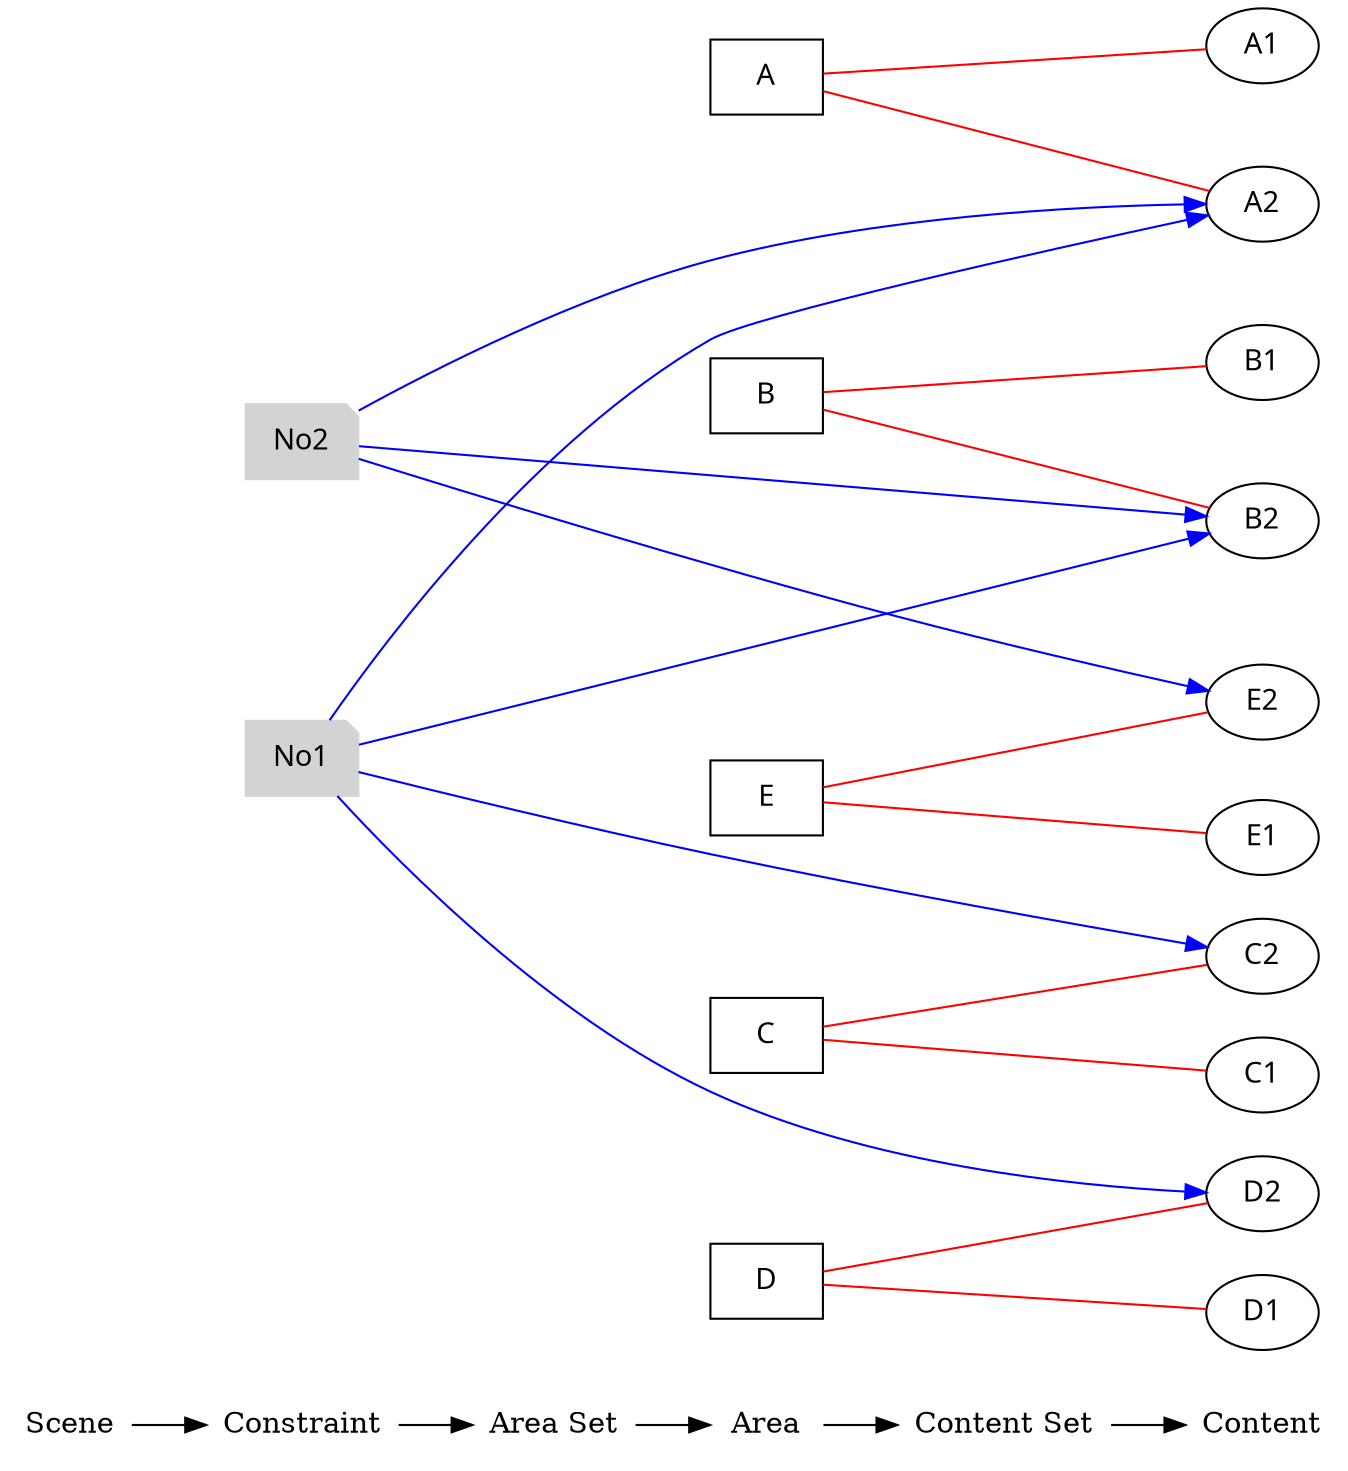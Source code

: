 digraph rule_objects_graph {
	rankdir = LR;
	charset="utf-8";
	clusterrank = global;
	
	node [shape = plaintext];
	Scene -> Constraint -> "Area Set" -> Area -> "Content Set" -> Content; 
	{ rank = same;
		node [shape = box];
		{
			Area;
			e1 [label="A", fontname="Meiryo UI"];
			e2 [label="B", fontname="Meiryo UI"];
			e3 [label="C", fontname="Meiryo UI"];
			e4 [label="D", fontname="Meiryo UI"];
			e5 [label="E", fontname="Meiryo UI"];

		}
	}
	
	{ rank = same;
		node [shape = ellipse];
		{
			Content;
			e6 [label="A1", fontname="Meiryo UI"];
			e7 [label="A2", fontname="Meiryo UI"];
			e8 [label="B1", fontname="Meiryo UI"];
			e9 [label="B2", fontname="Meiryo UI"];
			e10 [label="C1", fontname="Meiryo UI"];
			e11 [label="C2", fontname="Meiryo UI"];
			e12 [label="D1", fontname="Meiryo UI"];
			e13 [label="D2", fontname="Meiryo UI"];
			e14 [label="E1", fontname="Meiryo UI"];
			e15 [label="E2", fontname="Meiryo UI"];


		}
	}
	
	{
		subgraph subareaset {
			"Area Set";
			node [shape = box, style = filled, color = lightpink];


		}
	}


	
	{
		subgraph subcontentset {
			"Content Set";
			node [shape = ellipse, style = filled, color = palegreen];


		}
	}



	e1 -> e6 [dir=none, color=red];
	e1 -> e7 [dir=none, color=red];
	e2 -> e8 [dir=none, color=red];
	e2 -> e9 [dir=none, color=red];
	e3 -> e10 [dir=none, color=red];
	e3 -> e11 [dir=none, color=red];
	e4 -> e12 [dir=none, color=red];
	e4 -> e13 [dir=none, color=red];
	e5 -> e14 [dir=none, color=red];
	e5 -> e15 [dir=none, color=red];
	

	

	

	

	subgraph scene { rank = same;
		node [shape = circle, style = filled, color = lightblue];
		{
			"Scene";

		}
	}

	{ rank = same;
		node [shape = note, style = filled, color = lightgrey];
		{
			"Constraint";
			e16 [label="No1", fontname="Meiryo UI"];
			e17 [label="No2", fontname="Meiryo UI"];
		}
	}
	
	{ rank = same;
		node [shape = note, style = filled, color = lavenderblush2];
		{
			"Constraint";
		}
	}

	{ rank = same;
		node [shape = note, style = filled, color = lightpink2];
		{
			"Constraint";
		}
	}

	e16 -> e9 [color=blue];
	e16 -> e13 [color=blue];
	e16 -> e11 [color=blue];
	e16 -> e7 [color=blue];
	e17 -> e9 [color=blue];
	e17 -> e15 [color=blue];
	e17 -> e7 [color=blue];
	

	

	
}


